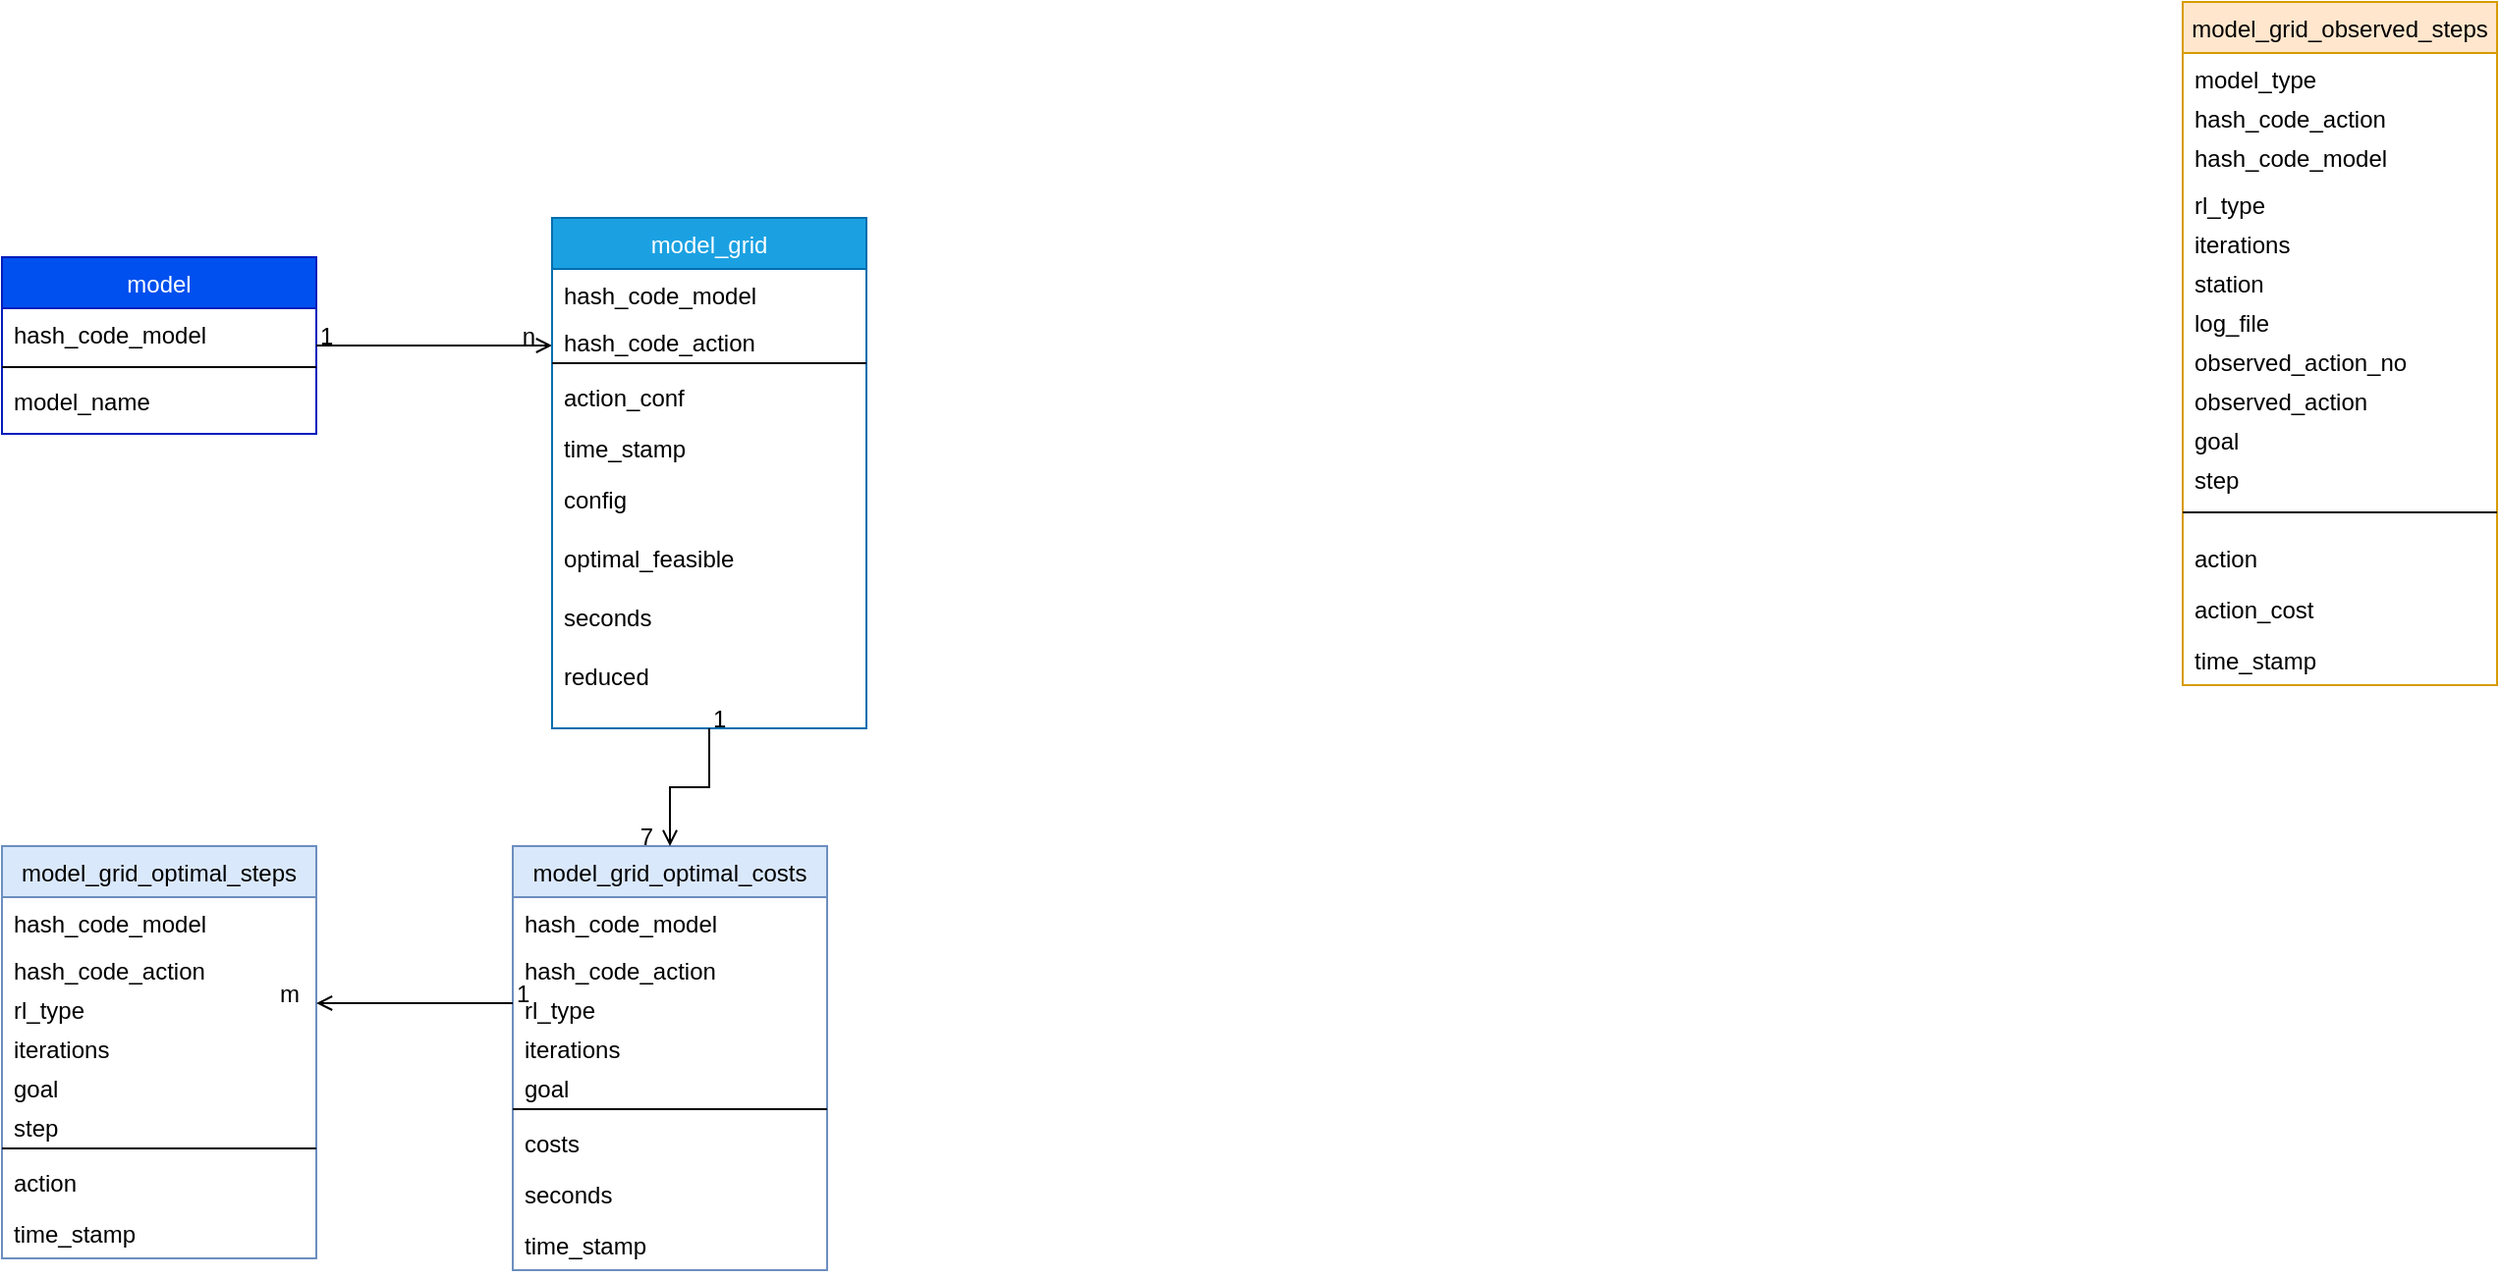 <mxfile version="22.1.3" type="github">
  <diagram id="C5RBs43oDa-KdzZeNtuy" name="Page-1">
    <mxGraphModel dx="2261" dy="780" grid="1" gridSize="10" guides="1" tooltips="1" connect="1" arrows="1" fold="1" page="1" pageScale="1" pageWidth="827" pageHeight="1169" math="0" shadow="0">
      <root>
        <mxCell id="WIyWlLk6GJQsqaUBKTNV-0" />
        <mxCell id="WIyWlLk6GJQsqaUBKTNV-1" parent="WIyWlLk6GJQsqaUBKTNV-0" />
        <mxCell id="zkfFHV4jXpPFQw0GAbJ--0" value="model" style="swimlane;fontStyle=0;align=center;verticalAlign=top;childLayout=stackLayout;horizontal=1;startSize=26;horizontalStack=0;resizeParent=1;resizeLast=0;collapsible=1;marginBottom=0;rounded=0;shadow=0;strokeWidth=1;fillColor=#0050ef;strokeColor=#001DBC;fontColor=#ffffff;" parent="WIyWlLk6GJQsqaUBKTNV-1" vertex="1">
          <mxGeometry x="-740" y="450" width="160" height="90" as="geometry">
            <mxRectangle x="230" y="140" width="160" height="26" as="alternateBounds" />
          </mxGeometry>
        </mxCell>
        <mxCell id="zkfFHV4jXpPFQw0GAbJ--1" value="hash_code_model" style="text;align=left;verticalAlign=top;spacingLeft=4;spacingRight=4;overflow=hidden;rotatable=0;points=[[0,0.5],[1,0.5]];portConstraint=eastwest;" parent="zkfFHV4jXpPFQw0GAbJ--0" vertex="1">
          <mxGeometry y="26" width="160" height="26" as="geometry" />
        </mxCell>
        <mxCell id="zkfFHV4jXpPFQw0GAbJ--4" value="" style="line;html=1;strokeWidth=1;align=left;verticalAlign=middle;spacingTop=-1;spacingLeft=3;spacingRight=3;rotatable=0;labelPosition=right;points=[];portConstraint=eastwest;" parent="zkfFHV4jXpPFQw0GAbJ--0" vertex="1">
          <mxGeometry y="52" width="160" height="8" as="geometry" />
        </mxCell>
        <mxCell id="zkfFHV4jXpPFQw0GAbJ--5" value="model_name" style="text;align=left;verticalAlign=top;spacingLeft=4;spacingRight=4;overflow=hidden;rotatable=0;points=[[0,0.5],[1,0.5]];portConstraint=eastwest;" parent="zkfFHV4jXpPFQw0GAbJ--0" vertex="1">
          <mxGeometry y="60" width="160" height="26" as="geometry" />
        </mxCell>
        <mxCell id="zkfFHV4jXpPFQw0GAbJ--26" value="" style="endArrow=open;shadow=0;strokeWidth=1;rounded=0;endFill=1;edgeStyle=elbowEdgeStyle;elbow=vertical;" parent="WIyWlLk6GJQsqaUBKTNV-1" source="zkfFHV4jXpPFQw0GAbJ--0" target="r0_GGM570pQx3tpHbScx-2" edge="1">
          <mxGeometry x="0.5" y="41" relative="1" as="geometry">
            <mxPoint x="380" y="192" as="sourcePoint" />
            <mxPoint x="540" y="192" as="targetPoint" />
            <mxPoint x="-40" y="32" as="offset" />
          </mxGeometry>
        </mxCell>
        <mxCell id="zkfFHV4jXpPFQw0GAbJ--27" value="1" style="resizable=0;align=left;verticalAlign=bottom;labelBackgroundColor=none;fontSize=12;fontStyle=0" parent="zkfFHV4jXpPFQw0GAbJ--26" connectable="0" vertex="1">
          <mxGeometry x="-1" relative="1" as="geometry">
            <mxPoint y="4" as="offset" />
          </mxGeometry>
        </mxCell>
        <mxCell id="zkfFHV4jXpPFQw0GAbJ--28" value="n" style="resizable=0;align=right;verticalAlign=bottom;labelBackgroundColor=none;fontSize=12;" parent="zkfFHV4jXpPFQw0GAbJ--26" connectable="0" vertex="1">
          <mxGeometry x="1" relative="1" as="geometry">
            <mxPoint x="-7" y="4" as="offset" />
          </mxGeometry>
        </mxCell>
        <mxCell id="r0_GGM570pQx3tpHbScx-2" value="model_grid&#xa;" style="swimlane;fontStyle=0;align=center;verticalAlign=top;childLayout=stackLayout;horizontal=1;startSize=26;horizontalStack=0;resizeParent=1;resizeLast=0;collapsible=1;marginBottom=0;rounded=0;shadow=0;strokeWidth=1;fillColor=#1ba1e2;strokeColor=#006EAF;fontColor=#ffffff;" parent="WIyWlLk6GJQsqaUBKTNV-1" vertex="1">
          <mxGeometry x="-460" y="430" width="160" height="260" as="geometry">
            <mxRectangle x="230" y="140" width="160" height="26" as="alternateBounds" />
          </mxGeometry>
        </mxCell>
        <mxCell id="r0_GGM570pQx3tpHbScx-3" value="hash_code_model" style="text;align=left;verticalAlign=top;spacingLeft=4;spacingRight=4;overflow=hidden;rotatable=0;points=[[0,0.5],[1,0.5]];portConstraint=eastwest;" parent="r0_GGM570pQx3tpHbScx-2" vertex="1">
          <mxGeometry y="26" width="160" height="24" as="geometry" />
        </mxCell>
        <mxCell id="r0_GGM570pQx3tpHbScx-11" value="hash_code_action" style="text;align=left;verticalAlign=top;spacingLeft=4;spacingRight=4;overflow=hidden;rotatable=0;points=[[0,0.5],[1,0.5]];portConstraint=eastwest;" parent="r0_GGM570pQx3tpHbScx-2" vertex="1">
          <mxGeometry y="50" width="160" height="20" as="geometry" />
        </mxCell>
        <mxCell id="r0_GGM570pQx3tpHbScx-4" value="" style="line;html=1;strokeWidth=1;align=left;verticalAlign=middle;spacingTop=-1;spacingLeft=3;spacingRight=3;rotatable=0;labelPosition=right;points=[];portConstraint=eastwest;" parent="r0_GGM570pQx3tpHbScx-2" vertex="1">
          <mxGeometry y="70" width="160" height="8" as="geometry" />
        </mxCell>
        <mxCell id="r0_GGM570pQx3tpHbScx-5" value="action_conf" style="text;align=left;verticalAlign=top;spacingLeft=4;spacingRight=4;overflow=hidden;rotatable=0;points=[[0,0.5],[1,0.5]];portConstraint=eastwest;" parent="r0_GGM570pQx3tpHbScx-2" vertex="1">
          <mxGeometry y="78" width="160" height="26" as="geometry" />
        </mxCell>
        <mxCell id="r0_GGM570pQx3tpHbScx-10" value="time_stamp" style="text;align=left;verticalAlign=top;spacingLeft=4;spacingRight=4;overflow=hidden;rotatable=0;points=[[0,0.5],[1,0.5]];portConstraint=eastwest;" parent="r0_GGM570pQx3tpHbScx-2" vertex="1">
          <mxGeometry y="104" width="160" height="26" as="geometry" />
        </mxCell>
        <mxCell id="r0_GGM570pQx3tpHbScx-12" value="config" style="text;align=left;verticalAlign=top;spacingLeft=4;spacingRight=4;overflow=hidden;rotatable=0;points=[[0,0.5],[1,0.5]];portConstraint=eastwest;" parent="r0_GGM570pQx3tpHbScx-2" vertex="1">
          <mxGeometry y="130" width="160" height="30" as="geometry" />
        </mxCell>
        <mxCell id="r0_GGM570pQx3tpHbScx-13" value="optimal_feasible" style="text;align=left;verticalAlign=top;spacingLeft=4;spacingRight=4;overflow=hidden;rotatable=0;points=[[0,0.5],[1,0.5]];portConstraint=eastwest;" parent="r0_GGM570pQx3tpHbScx-2" vertex="1">
          <mxGeometry y="160" width="160" height="30" as="geometry" />
        </mxCell>
        <mxCell id="r0_GGM570pQx3tpHbScx-14" value="seconds" style="text;align=left;verticalAlign=top;spacingLeft=4;spacingRight=4;overflow=hidden;rotatable=0;points=[[0,0.5],[1,0.5]];portConstraint=eastwest;" parent="r0_GGM570pQx3tpHbScx-2" vertex="1">
          <mxGeometry y="190" width="160" height="30" as="geometry" />
        </mxCell>
        <mxCell id="r0_GGM570pQx3tpHbScx-15" value="reduced" style="text;align=left;verticalAlign=top;spacingLeft=4;spacingRight=4;overflow=hidden;rotatable=0;points=[[0,0.5],[1,0.5]];portConstraint=eastwest;" parent="r0_GGM570pQx3tpHbScx-2" vertex="1">
          <mxGeometry y="220" width="160" height="30" as="geometry" />
        </mxCell>
        <mxCell id="FvPwYQN_MRrqlhRWZDAp-0" value="model_grid_optimal_costs&#xa;" style="swimlane;fontStyle=0;align=center;verticalAlign=top;childLayout=stackLayout;horizontal=1;startSize=26;horizontalStack=0;resizeParent=1;resizeLast=0;collapsible=1;marginBottom=0;rounded=0;shadow=0;strokeWidth=1;fillColor=#dae8fc;strokeColor=#6c8ebf;" parent="WIyWlLk6GJQsqaUBKTNV-1" vertex="1">
          <mxGeometry x="-480" y="750" width="160" height="216" as="geometry">
            <mxRectangle x="230" y="140" width="160" height="26" as="alternateBounds" />
          </mxGeometry>
        </mxCell>
        <mxCell id="FvPwYQN_MRrqlhRWZDAp-1" value="hash_code_model" style="text;align=left;verticalAlign=top;spacingLeft=4;spacingRight=4;overflow=hidden;rotatable=0;points=[[0,0.5],[1,0.5]];portConstraint=eastwest;" parent="FvPwYQN_MRrqlhRWZDAp-0" vertex="1">
          <mxGeometry y="26" width="160" height="24" as="geometry" />
        </mxCell>
        <mxCell id="FvPwYQN_MRrqlhRWZDAp-2" value="hash_code_action" style="text;align=left;verticalAlign=top;spacingLeft=4;spacingRight=4;overflow=hidden;rotatable=0;points=[[0,0.5],[1,0.5]];portConstraint=eastwest;" parent="FvPwYQN_MRrqlhRWZDAp-0" vertex="1">
          <mxGeometry y="50" width="160" height="20" as="geometry" />
        </mxCell>
        <mxCell id="mwYr4hBgGoEE8IRzr-Cn-12" value="rl_type&#xa;" style="text;align=left;verticalAlign=top;spacingLeft=4;spacingRight=4;overflow=hidden;rotatable=0;points=[[0,0.5],[1,0.5]];portConstraint=eastwest;" parent="FvPwYQN_MRrqlhRWZDAp-0" vertex="1">
          <mxGeometry y="70" width="160" height="20" as="geometry" />
        </mxCell>
        <mxCell id="mwYr4hBgGoEE8IRzr-Cn-13" value="iterations" style="text;align=left;verticalAlign=top;spacingLeft=4;spacingRight=4;overflow=hidden;rotatable=0;points=[[0,0.5],[1,0.5]];portConstraint=eastwest;" parent="FvPwYQN_MRrqlhRWZDAp-0" vertex="1">
          <mxGeometry y="90" width="160" height="20" as="geometry" />
        </mxCell>
        <mxCell id="FvPwYQN_MRrqlhRWZDAp-10" value="goal" style="text;align=left;verticalAlign=top;spacingLeft=4;spacingRight=4;overflow=hidden;rotatable=0;points=[[0,0.5],[1,0.5]];portConstraint=eastwest;" parent="FvPwYQN_MRrqlhRWZDAp-0" vertex="1">
          <mxGeometry y="110" width="160" height="20" as="geometry" />
        </mxCell>
        <mxCell id="FvPwYQN_MRrqlhRWZDAp-3" value="" style="line;html=1;strokeWidth=1;align=left;verticalAlign=middle;spacingTop=-1;spacingLeft=3;spacingRight=3;rotatable=0;labelPosition=right;points=[];portConstraint=eastwest;" parent="FvPwYQN_MRrqlhRWZDAp-0" vertex="1">
          <mxGeometry y="130" width="160" height="8" as="geometry" />
        </mxCell>
        <mxCell id="FvPwYQN_MRrqlhRWZDAp-4" value="costs" style="text;align=left;verticalAlign=top;spacingLeft=4;spacingRight=4;overflow=hidden;rotatable=0;points=[[0,0.5],[1,0.5]];portConstraint=eastwest;" parent="FvPwYQN_MRrqlhRWZDAp-0" vertex="1">
          <mxGeometry y="138" width="160" height="26" as="geometry" />
        </mxCell>
        <mxCell id="FvPwYQN_MRrqlhRWZDAp-5" value="seconds" style="text;align=left;verticalAlign=top;spacingLeft=4;spacingRight=4;overflow=hidden;rotatable=0;points=[[0,0.5],[1,0.5]];portConstraint=eastwest;" parent="FvPwYQN_MRrqlhRWZDAp-0" vertex="1">
          <mxGeometry y="164" width="160" height="26" as="geometry" />
        </mxCell>
        <mxCell id="3nKlH4AjAYGKRlnEFnVI-1" value="time_stamp" style="text;align=left;verticalAlign=top;spacingLeft=4;spacingRight=4;overflow=hidden;rotatable=0;points=[[0,0.5],[1,0.5]];portConstraint=eastwest;" parent="FvPwYQN_MRrqlhRWZDAp-0" vertex="1">
          <mxGeometry y="190" width="160" height="26" as="geometry" />
        </mxCell>
        <mxCell id="FvPwYQN_MRrqlhRWZDAp-11" value="" style="endArrow=open;shadow=0;strokeWidth=1;rounded=0;endFill=1;edgeStyle=elbowEdgeStyle;elbow=vertical;exitX=0.5;exitY=1;exitDx=0;exitDy=0;entryX=0.5;entryY=0;entryDx=0;entryDy=0;" parent="WIyWlLk6GJQsqaUBKTNV-1" source="r0_GGM570pQx3tpHbScx-2" target="FvPwYQN_MRrqlhRWZDAp-0" edge="1">
          <mxGeometry x="0.5" y="41" relative="1" as="geometry">
            <mxPoint x="550" y="590" as="sourcePoint" />
            <mxPoint x="460" y="600" as="targetPoint" />
            <mxPoint x="-40" y="32" as="offset" />
          </mxGeometry>
        </mxCell>
        <mxCell id="FvPwYQN_MRrqlhRWZDAp-12" value="1" style="resizable=0;align=left;verticalAlign=bottom;labelBackgroundColor=none;fontSize=12;fontStyle=0" parent="FvPwYQN_MRrqlhRWZDAp-11" connectable="0" vertex="1">
          <mxGeometry x="-1" relative="1" as="geometry">
            <mxPoint y="4" as="offset" />
          </mxGeometry>
        </mxCell>
        <mxCell id="FvPwYQN_MRrqlhRWZDAp-13" value="7" style="resizable=0;align=right;verticalAlign=bottom;labelBackgroundColor=none;fontSize=12;" parent="FvPwYQN_MRrqlhRWZDAp-11" connectable="0" vertex="1">
          <mxGeometry x="1" relative="1" as="geometry">
            <mxPoint x="-7" y="4" as="offset" />
          </mxGeometry>
        </mxCell>
        <mxCell id="mwYr4hBgGoEE8IRzr-Cn-0" value="model_grid_optimal_steps&#xa;" style="swimlane;fontStyle=0;align=center;verticalAlign=top;childLayout=stackLayout;horizontal=1;startSize=26;horizontalStack=0;resizeParent=1;resizeLast=0;collapsible=1;marginBottom=0;rounded=0;shadow=0;strokeWidth=1;fillColor=#dae8fc;strokeColor=#6c8ebf;" parent="WIyWlLk6GJQsqaUBKTNV-1" vertex="1">
          <mxGeometry x="-740" y="750" width="160" height="210" as="geometry">
            <mxRectangle x="230" y="140" width="160" height="26" as="alternateBounds" />
          </mxGeometry>
        </mxCell>
        <mxCell id="mwYr4hBgGoEE8IRzr-Cn-1" value="hash_code_model" style="text;align=left;verticalAlign=top;spacingLeft=4;spacingRight=4;overflow=hidden;rotatable=0;points=[[0,0.5],[1,0.5]];portConstraint=eastwest;" parent="mwYr4hBgGoEE8IRzr-Cn-0" vertex="1">
          <mxGeometry y="26" width="160" height="24" as="geometry" />
        </mxCell>
        <mxCell id="mwYr4hBgGoEE8IRzr-Cn-2" value="hash_code_action" style="text;align=left;verticalAlign=top;spacingLeft=4;spacingRight=4;overflow=hidden;rotatable=0;points=[[0,0.5],[1,0.5]];portConstraint=eastwest;" parent="mwYr4hBgGoEE8IRzr-Cn-0" vertex="1">
          <mxGeometry y="50" width="160" height="20" as="geometry" />
        </mxCell>
        <mxCell id="3nKlH4AjAYGKRlnEFnVI-0" value="rl_type" style="text;align=left;verticalAlign=top;spacingLeft=4;spacingRight=4;overflow=hidden;rotatable=0;points=[[0,0.5],[1,0.5]];portConstraint=eastwest;" parent="mwYr4hBgGoEE8IRzr-Cn-0" vertex="1">
          <mxGeometry y="70" width="160" height="20" as="geometry" />
        </mxCell>
        <mxCell id="mwYr4hBgGoEE8IRzr-Cn-17" value="iterations" style="text;align=left;verticalAlign=top;spacingLeft=4;spacingRight=4;overflow=hidden;rotatable=0;points=[[0,0.5],[1,0.5]];portConstraint=eastwest;" parent="mwYr4hBgGoEE8IRzr-Cn-0" vertex="1">
          <mxGeometry y="90" width="160" height="20" as="geometry" />
        </mxCell>
        <mxCell id="mwYr4hBgGoEE8IRzr-Cn-3" value="goal" style="text;align=left;verticalAlign=top;spacingLeft=4;spacingRight=4;overflow=hidden;rotatable=0;points=[[0,0.5],[1,0.5]];portConstraint=eastwest;" parent="mwYr4hBgGoEE8IRzr-Cn-0" vertex="1">
          <mxGeometry y="110" width="160" height="20" as="geometry" />
        </mxCell>
        <mxCell id="mwYr4hBgGoEE8IRzr-Cn-7" value="step" style="text;align=left;verticalAlign=top;spacingLeft=4;spacingRight=4;overflow=hidden;rotatable=0;points=[[0,0.5],[1,0.5]];portConstraint=eastwest;" parent="mwYr4hBgGoEE8IRzr-Cn-0" vertex="1">
          <mxGeometry y="130" width="160" height="20" as="geometry" />
        </mxCell>
        <mxCell id="mwYr4hBgGoEE8IRzr-Cn-4" value="" style="line;html=1;strokeWidth=1;align=left;verticalAlign=middle;spacingTop=-1;spacingLeft=3;spacingRight=3;rotatable=0;labelPosition=right;points=[];portConstraint=eastwest;" parent="mwYr4hBgGoEE8IRzr-Cn-0" vertex="1">
          <mxGeometry y="150" width="160" height="8" as="geometry" />
        </mxCell>
        <mxCell id="3nKlH4AjAYGKRlnEFnVI-4" value="action" style="text;align=left;verticalAlign=top;spacingLeft=4;spacingRight=4;overflow=hidden;rotatable=0;points=[[0,0.5],[1,0.5]];portConstraint=eastwest;" parent="mwYr4hBgGoEE8IRzr-Cn-0" vertex="1">
          <mxGeometry y="158" width="160" height="26" as="geometry" />
        </mxCell>
        <mxCell id="mwYr4hBgGoEE8IRzr-Cn-5" value="time_stamp" style="text;align=left;verticalAlign=top;spacingLeft=4;spacingRight=4;overflow=hidden;rotatable=0;points=[[0,0.5],[1,0.5]];portConstraint=eastwest;" parent="mwYr4hBgGoEE8IRzr-Cn-0" vertex="1">
          <mxGeometry y="184" width="160" height="26" as="geometry" />
        </mxCell>
        <mxCell id="mwYr4hBgGoEE8IRzr-Cn-8" value="" style="endArrow=open;shadow=0;strokeWidth=1;rounded=0;endFill=1;edgeStyle=elbowEdgeStyle;elbow=vertical;entryX=1;entryY=0.5;entryDx=0;entryDy=0;exitX=0;exitY=0.5;exitDx=0;exitDy=0;" parent="WIyWlLk6GJQsqaUBKTNV-1" source="mwYr4hBgGoEE8IRzr-Cn-12" target="3nKlH4AjAYGKRlnEFnVI-0" edge="1">
          <mxGeometry x="0.5" y="41" relative="1" as="geometry">
            <mxPoint x="-410" y="880" as="sourcePoint" />
            <mxPoint x="-610" y="850" as="targetPoint" />
            <mxPoint x="-40" y="32" as="offset" />
            <Array as="points">
              <mxPoint x="-500" y="830" />
              <mxPoint x="-340" y="837" />
            </Array>
          </mxGeometry>
        </mxCell>
        <mxCell id="mwYr4hBgGoEE8IRzr-Cn-9" value="1" style="resizable=0;align=left;verticalAlign=bottom;labelBackgroundColor=none;fontSize=12;fontStyle=0" parent="mwYr4hBgGoEE8IRzr-Cn-8" connectable="0" vertex="1">
          <mxGeometry x="-1" relative="1" as="geometry">
            <mxPoint y="4" as="offset" />
          </mxGeometry>
        </mxCell>
        <mxCell id="mwYr4hBgGoEE8IRzr-Cn-10" value="m" style="resizable=0;align=right;verticalAlign=bottom;labelBackgroundColor=none;fontSize=12;" parent="mwYr4hBgGoEE8IRzr-Cn-8" connectable="0" vertex="1">
          <mxGeometry x="1" relative="1" as="geometry">
            <mxPoint x="-7" y="4" as="offset" />
          </mxGeometry>
        </mxCell>
        <mxCell id="nES5pItfqNfBprwzoNOr-15" value="model_grid_observed_steps&#xa;" style="swimlane;fontStyle=0;align=center;verticalAlign=top;childLayout=stackLayout;horizontal=1;startSize=26;horizontalStack=0;resizeParent=1;resizeLast=0;collapsible=1;marginBottom=0;rounded=0;shadow=0;strokeWidth=1;fillColor=#ffe6cc;strokeColor=#d79b00;" vertex="1" parent="WIyWlLk6GJQsqaUBKTNV-1">
          <mxGeometry x="370" y="320" width="160" height="348" as="geometry">
            <mxRectangle x="230" y="140" width="160" height="26" as="alternateBounds" />
          </mxGeometry>
        </mxCell>
        <mxCell id="nES5pItfqNfBprwzoNOr-30" value="model_type" style="text;align=left;verticalAlign=top;spacingLeft=4;spacingRight=4;overflow=hidden;rotatable=0;points=[[0,0.5],[1,0.5]];portConstraint=eastwest;" vertex="1" parent="nES5pItfqNfBprwzoNOr-15">
          <mxGeometry y="26" width="160" height="20" as="geometry" />
        </mxCell>
        <mxCell id="nES5pItfqNfBprwzoNOr-16" value="hash_code_action" style="text;align=left;verticalAlign=top;spacingLeft=4;spacingRight=4;overflow=hidden;rotatable=0;points=[[0,0.5],[1,0.5]];portConstraint=eastwest;" vertex="1" parent="nES5pItfqNfBprwzoNOr-15">
          <mxGeometry y="46" width="160" height="20" as="geometry" />
        </mxCell>
        <mxCell id="nES5pItfqNfBprwzoNOr-17" value="hash_code_model" style="text;align=left;verticalAlign=top;spacingLeft=4;spacingRight=4;overflow=hidden;rotatable=0;points=[[0,0.5],[1,0.5]];portConstraint=eastwest;" vertex="1" parent="nES5pItfqNfBprwzoNOr-15">
          <mxGeometry y="66" width="160" height="24" as="geometry" />
        </mxCell>
        <mxCell id="nES5pItfqNfBprwzoNOr-18" value="rl_type" style="text;align=left;verticalAlign=top;spacingLeft=4;spacingRight=4;overflow=hidden;rotatable=0;points=[[0,0.5],[1,0.5]];portConstraint=eastwest;" vertex="1" parent="nES5pItfqNfBprwzoNOr-15">
          <mxGeometry y="90" width="160" height="20" as="geometry" />
        </mxCell>
        <mxCell id="nES5pItfqNfBprwzoNOr-19" value="iterations" style="text;align=left;verticalAlign=top;spacingLeft=4;spacingRight=4;overflow=hidden;rotatable=0;points=[[0,0.5],[1,0.5]];portConstraint=eastwest;" vertex="1" parent="nES5pItfqNfBprwzoNOr-15">
          <mxGeometry y="110" width="160" height="20" as="geometry" />
        </mxCell>
        <mxCell id="nES5pItfqNfBprwzoNOr-20" value="station" style="text;align=left;verticalAlign=top;spacingLeft=4;spacingRight=4;overflow=hidden;rotatable=0;points=[[0,0.5],[1,0.5]];portConstraint=eastwest;" vertex="1" parent="nES5pItfqNfBprwzoNOr-15">
          <mxGeometry y="130" width="160" height="20" as="geometry" />
        </mxCell>
        <mxCell id="nES5pItfqNfBprwzoNOr-21" value="log_file" style="text;align=left;verticalAlign=top;spacingLeft=4;spacingRight=4;overflow=hidden;rotatable=0;points=[[0,0.5],[1,0.5]];portConstraint=eastwest;" vertex="1" parent="nES5pItfqNfBprwzoNOr-15">
          <mxGeometry y="150" width="160" height="20" as="geometry" />
        </mxCell>
        <mxCell id="nES5pItfqNfBprwzoNOr-22" value="observed_action_no   " style="text;align=left;verticalAlign=top;spacingLeft=4;spacingRight=4;overflow=hidden;rotatable=0;points=[[0,0.5],[1,0.5]];portConstraint=eastwest;" vertex="1" parent="nES5pItfqNfBprwzoNOr-15">
          <mxGeometry y="170" width="160" height="20" as="geometry" />
        </mxCell>
        <mxCell id="nES5pItfqNfBprwzoNOr-23" value="observed_action" style="text;align=left;verticalAlign=top;spacingLeft=4;spacingRight=4;overflow=hidden;rotatable=0;points=[[0,0.5],[1,0.5]];portConstraint=eastwest;" vertex="1" parent="nES5pItfqNfBprwzoNOr-15">
          <mxGeometry y="190" width="160" height="20" as="geometry" />
        </mxCell>
        <mxCell id="nES5pItfqNfBprwzoNOr-24" value="goal" style="text;align=left;verticalAlign=top;spacingLeft=4;spacingRight=4;overflow=hidden;rotatable=0;points=[[0,0.5],[1,0.5]];portConstraint=eastwest;" vertex="1" parent="nES5pItfqNfBprwzoNOr-15">
          <mxGeometry y="210" width="160" height="20" as="geometry" />
        </mxCell>
        <mxCell id="nES5pItfqNfBprwzoNOr-25" value="step" style="text;align=left;verticalAlign=top;spacingLeft=4;spacingRight=4;overflow=hidden;rotatable=0;points=[[0,0.5],[1,0.5]];portConstraint=eastwest;" vertex="1" parent="nES5pItfqNfBprwzoNOr-15">
          <mxGeometry y="230" width="160" height="20" as="geometry" />
        </mxCell>
        <mxCell id="nES5pItfqNfBprwzoNOr-26" value="" style="line;html=1;strokeWidth=1;align=left;verticalAlign=middle;spacingTop=-1;spacingLeft=3;spacingRight=3;rotatable=0;labelPosition=right;points=[];portConstraint=eastwest;" vertex="1" parent="nES5pItfqNfBprwzoNOr-15">
          <mxGeometry y="250" width="160" height="20" as="geometry" />
        </mxCell>
        <mxCell id="nES5pItfqNfBprwzoNOr-27" value="action" style="text;align=left;verticalAlign=top;spacingLeft=4;spacingRight=4;overflow=hidden;rotatable=0;points=[[0,0.5],[1,0.5]];portConstraint=eastwest;" vertex="1" parent="nES5pItfqNfBprwzoNOr-15">
          <mxGeometry y="270" width="160" height="26" as="geometry" />
        </mxCell>
        <mxCell id="nES5pItfqNfBprwzoNOr-28" value="action_cost" style="text;align=left;verticalAlign=top;spacingLeft=4;spacingRight=4;overflow=hidden;rotatable=0;points=[[0,0.5],[1,0.5]];portConstraint=eastwest;" vertex="1" parent="nES5pItfqNfBprwzoNOr-15">
          <mxGeometry y="296" width="160" height="26" as="geometry" />
        </mxCell>
        <mxCell id="nES5pItfqNfBprwzoNOr-29" value="time_stamp" style="text;align=left;verticalAlign=top;spacingLeft=4;spacingRight=4;overflow=hidden;rotatable=0;points=[[0,0.5],[1,0.5]];portConstraint=eastwest;" vertex="1" parent="nES5pItfqNfBprwzoNOr-15">
          <mxGeometry y="322" width="160" height="26" as="geometry" />
        </mxCell>
      </root>
    </mxGraphModel>
  </diagram>
</mxfile>
